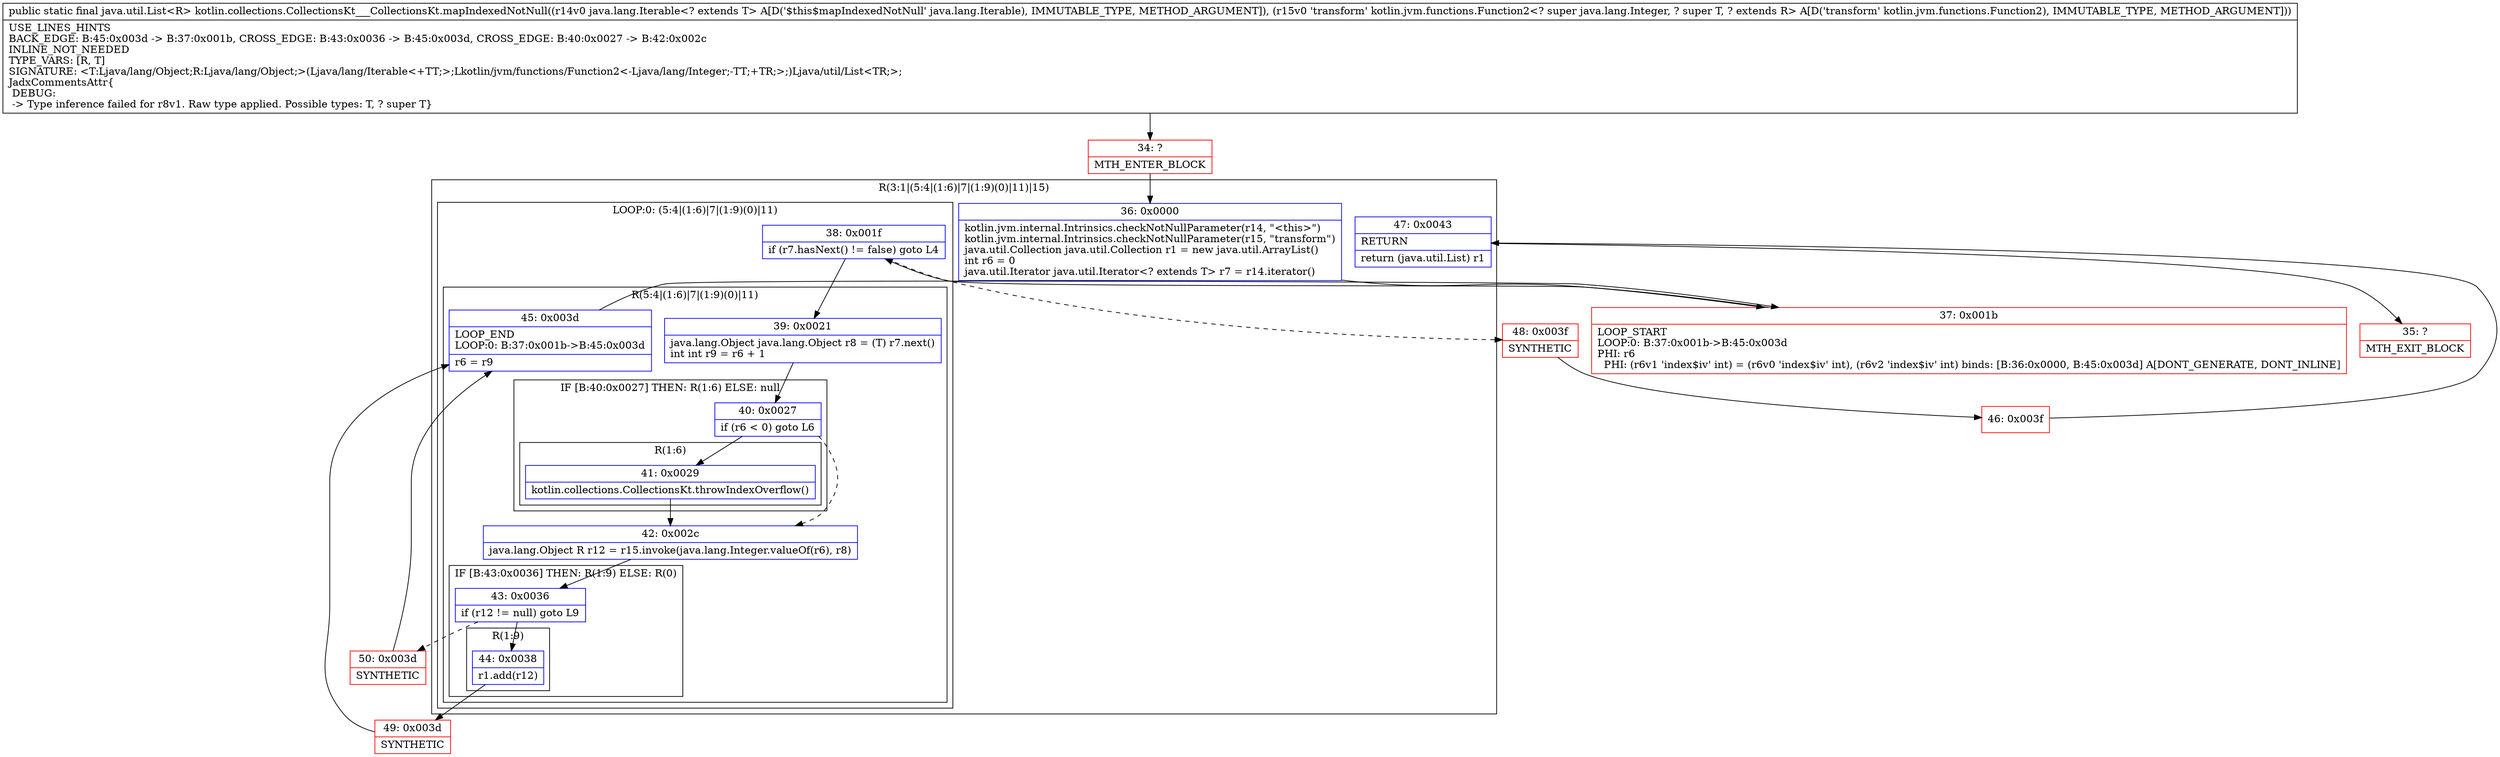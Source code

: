 digraph "CFG forkotlin.collections.CollectionsKt___CollectionsKt.mapIndexedNotNull(Ljava\/lang\/Iterable;Lkotlin\/jvm\/functions\/Function2;)Ljava\/util\/List;" {
subgraph cluster_Region_1696126805 {
label = "R(3:1|(5:4|(1:6)|7|(1:9)(0)|11)|15)";
node [shape=record,color=blue];
Node_36 [shape=record,label="{36\:\ 0x0000|kotlin.jvm.internal.Intrinsics.checkNotNullParameter(r14, \"\<this\>\")\lkotlin.jvm.internal.Intrinsics.checkNotNullParameter(r15, \"transform\")\ljava.util.Collection java.util.Collection r1 = new java.util.ArrayList()\lint r6 = 0\ljava.util.Iterator java.util.Iterator\<? extends T\> r7 = r14.iterator()\l}"];
subgraph cluster_LoopRegion_445166725 {
label = "LOOP:0: (5:4|(1:6)|7|(1:9)(0)|11)";
node [shape=record,color=blue];
Node_38 [shape=record,label="{38\:\ 0x001f|if (r7.hasNext() != false) goto L4\l}"];
subgraph cluster_Region_88032464 {
label = "R(5:4|(1:6)|7|(1:9)(0)|11)";
node [shape=record,color=blue];
Node_39 [shape=record,label="{39\:\ 0x0021|java.lang.Object java.lang.Object r8 = (T) r7.next()\lint int r9 = r6 + 1\l}"];
subgraph cluster_IfRegion_965312158 {
label = "IF [B:40:0x0027] THEN: R(1:6) ELSE: null";
node [shape=record,color=blue];
Node_40 [shape=record,label="{40\:\ 0x0027|if (r6 \< 0) goto L6\l}"];
subgraph cluster_Region_1464661787 {
label = "R(1:6)";
node [shape=record,color=blue];
Node_41 [shape=record,label="{41\:\ 0x0029|kotlin.collections.CollectionsKt.throwIndexOverflow()\l}"];
}
}
Node_42 [shape=record,label="{42\:\ 0x002c|java.lang.Object R r12 = r15.invoke(java.lang.Integer.valueOf(r6), r8)\l}"];
subgraph cluster_IfRegion_1689009245 {
label = "IF [B:43:0x0036] THEN: R(1:9) ELSE: R(0)";
node [shape=record,color=blue];
Node_43 [shape=record,label="{43\:\ 0x0036|if (r12 != null) goto L9\l}"];
subgraph cluster_Region_2127565144 {
label = "R(1:9)";
node [shape=record,color=blue];
Node_44 [shape=record,label="{44\:\ 0x0038|r1.add(r12)\l}"];
}
subgraph cluster_Region_955020143 {
label = "R(0)";
node [shape=record,color=blue];
}
}
Node_45 [shape=record,label="{45\:\ 0x003d|LOOP_END\lLOOP:0: B:37:0x001b\-\>B:45:0x003d\l|r6 = r9\l}"];
}
}
Node_47 [shape=record,label="{47\:\ 0x0043|RETURN\l|return (java.util.List) r1\l}"];
}
Node_34 [shape=record,color=red,label="{34\:\ ?|MTH_ENTER_BLOCK\l}"];
Node_37 [shape=record,color=red,label="{37\:\ 0x001b|LOOP_START\lLOOP:0: B:37:0x001b\-\>B:45:0x003d\lPHI: r6 \l  PHI: (r6v1 'index$iv' int) = (r6v0 'index$iv' int), (r6v2 'index$iv' int) binds: [B:36:0x0000, B:45:0x003d] A[DONT_GENERATE, DONT_INLINE]\l}"];
Node_49 [shape=record,color=red,label="{49\:\ 0x003d|SYNTHETIC\l}"];
Node_50 [shape=record,color=red,label="{50\:\ 0x003d|SYNTHETIC\l}"];
Node_48 [shape=record,color=red,label="{48\:\ 0x003f|SYNTHETIC\l}"];
Node_46 [shape=record,color=red,label="{46\:\ 0x003f}"];
Node_35 [shape=record,color=red,label="{35\:\ ?|MTH_EXIT_BLOCK\l}"];
MethodNode[shape=record,label="{public static final java.util.List\<R\> kotlin.collections.CollectionsKt___CollectionsKt.mapIndexedNotNull((r14v0 java.lang.Iterable\<? extends T\> A[D('$this$mapIndexedNotNull' java.lang.Iterable), IMMUTABLE_TYPE, METHOD_ARGUMENT]), (r15v0 'transform' kotlin.jvm.functions.Function2\<? super java.lang.Integer, ? super T, ? extends R\> A[D('transform' kotlin.jvm.functions.Function2), IMMUTABLE_TYPE, METHOD_ARGUMENT]))  | USE_LINES_HINTS\lBACK_EDGE: B:45:0x003d \-\> B:37:0x001b, CROSS_EDGE: B:43:0x0036 \-\> B:45:0x003d, CROSS_EDGE: B:40:0x0027 \-\> B:42:0x002c\lINLINE_NOT_NEEDED\lTYPE_VARS: [R, T]\lSIGNATURE: \<T:Ljava\/lang\/Object;R:Ljava\/lang\/Object;\>(Ljava\/lang\/Iterable\<+TT;\>;Lkotlin\/jvm\/functions\/Function2\<\-Ljava\/lang\/Integer;\-TT;+TR;\>;)Ljava\/util\/List\<TR;\>;\lJadxCommentsAttr\{\l DEBUG: \l \-\> Type inference failed for r8v1. Raw type applied. Possible types: T, ? super T\}\l}"];
MethodNode -> Node_34;Node_36 -> Node_37;
Node_38 -> Node_39;
Node_38 -> Node_48[style=dashed];
Node_39 -> Node_40;
Node_40 -> Node_41;
Node_40 -> Node_42[style=dashed];
Node_41 -> Node_42;
Node_42 -> Node_43;
Node_43 -> Node_44;
Node_43 -> Node_50[style=dashed];
Node_44 -> Node_49;
Node_45 -> Node_37;
Node_47 -> Node_35;
Node_34 -> Node_36;
Node_37 -> Node_38;
Node_49 -> Node_45;
Node_50 -> Node_45;
Node_48 -> Node_46;
Node_46 -> Node_47;
}

